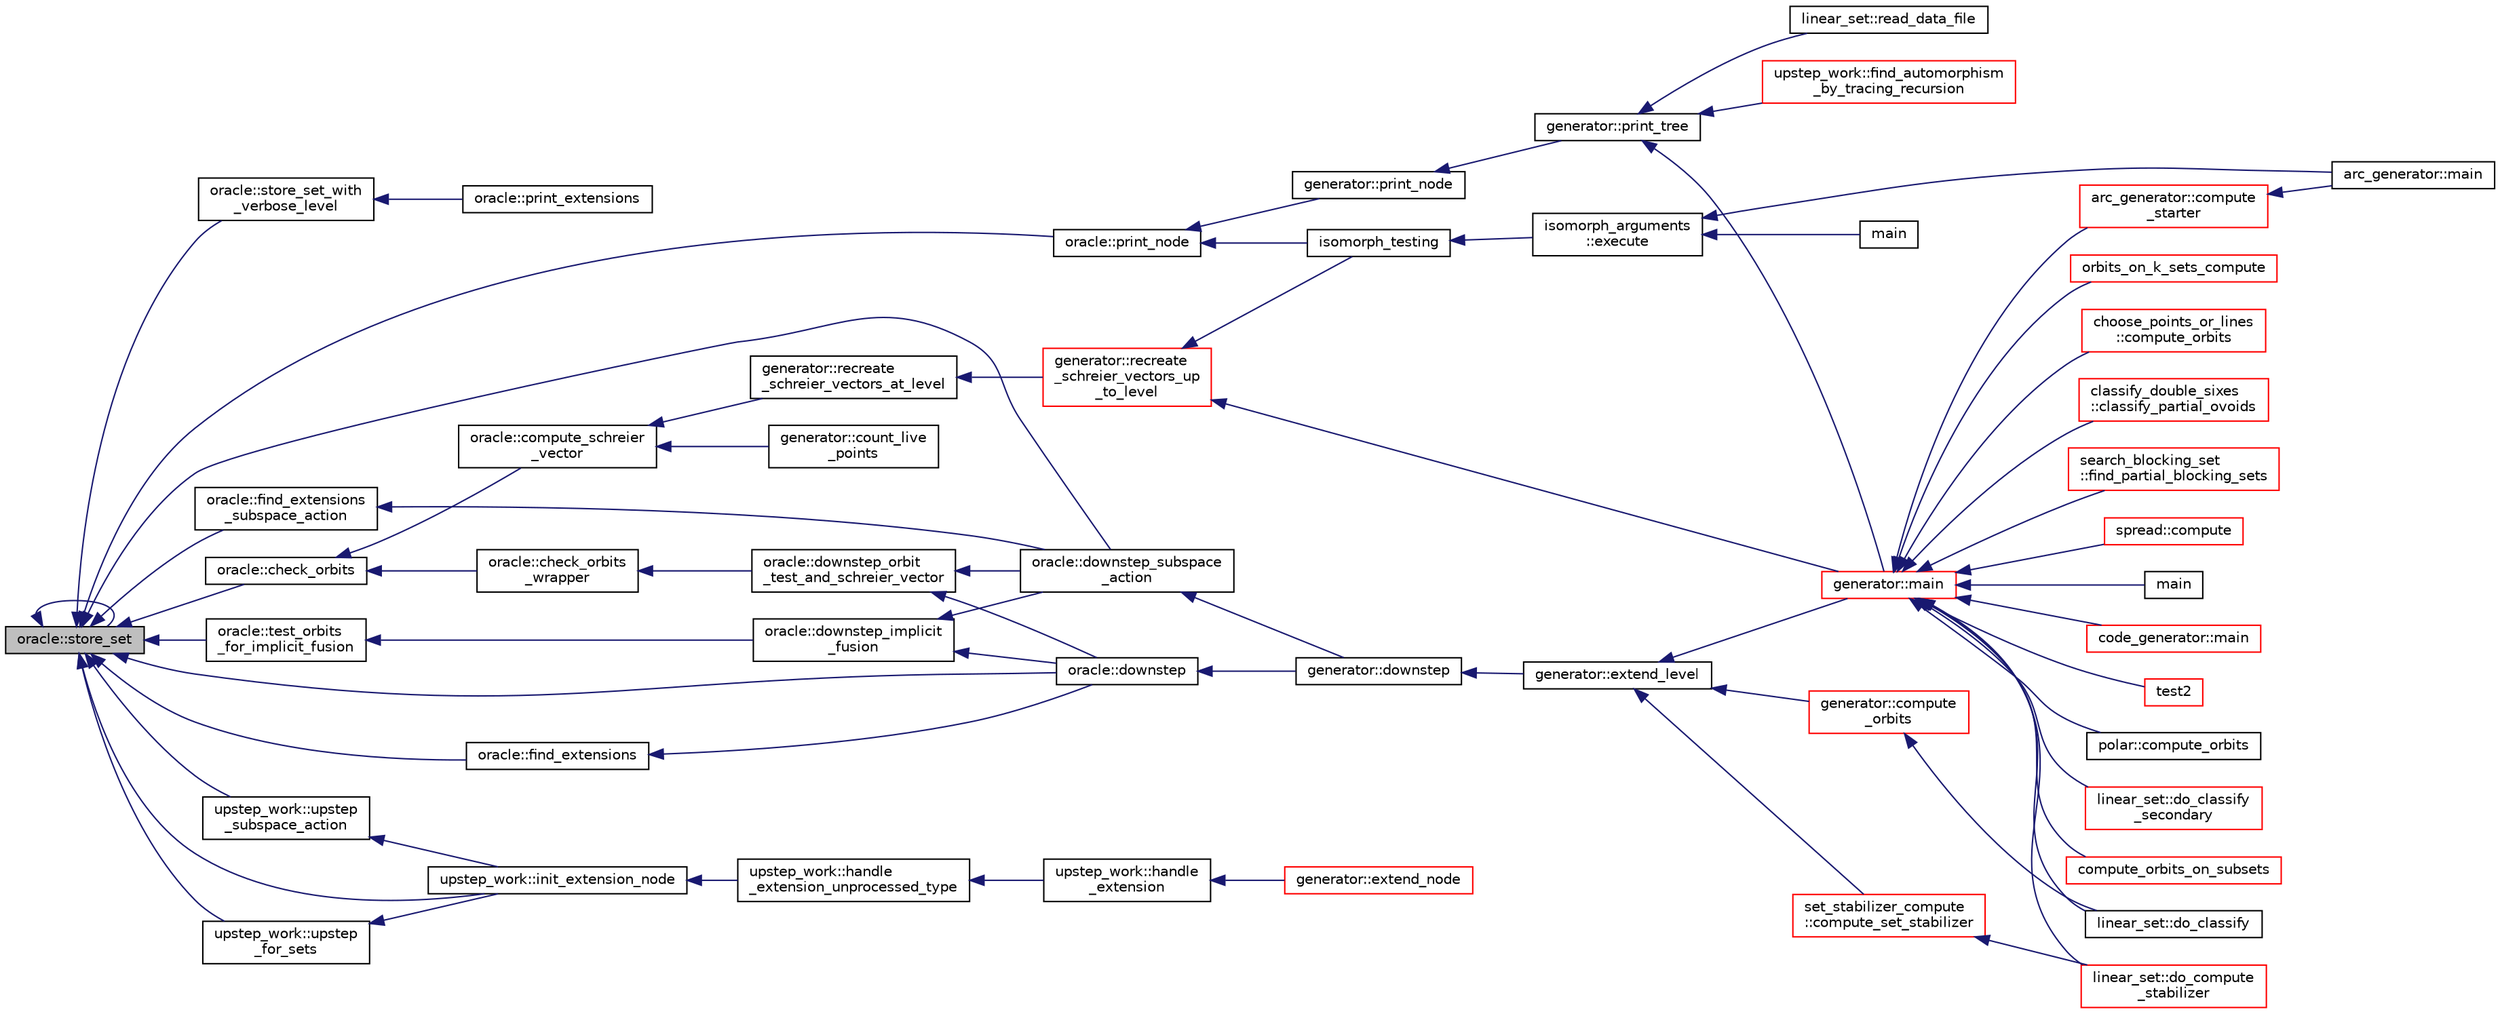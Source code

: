 digraph "oracle::store_set"
{
  edge [fontname="Helvetica",fontsize="10",labelfontname="Helvetica",labelfontsize="10"];
  node [fontname="Helvetica",fontsize="10",shape=record];
  rankdir="LR";
  Node9332 [label="oracle::store_set",height=0.2,width=0.4,color="black", fillcolor="grey75", style="filled", fontcolor="black"];
  Node9332 -> Node9332 [dir="back",color="midnightblue",fontsize="10",style="solid",fontname="Helvetica"];
  Node9332 -> Node9333 [dir="back",color="midnightblue",fontsize="10",style="solid",fontname="Helvetica"];
  Node9333 [label="oracle::store_set_with\l_verbose_level",height=0.2,width=0.4,color="black", fillcolor="white", style="filled",URL="$d7/da7/classoracle.html#af83a814a952e0948650850c980072a15"];
  Node9333 -> Node9334 [dir="back",color="midnightblue",fontsize="10",style="solid",fontname="Helvetica"];
  Node9334 [label="oracle::print_extensions",height=0.2,width=0.4,color="black", fillcolor="white", style="filled",URL="$d7/da7/classoracle.html#a0f52757cf7b3c1bf5c0d96811ac3a858"];
  Node9332 -> Node9335 [dir="back",color="midnightblue",fontsize="10",style="solid",fontname="Helvetica"];
  Node9335 [label="oracle::print_node",height=0.2,width=0.4,color="black", fillcolor="white", style="filled",URL="$d7/da7/classoracle.html#a8df91a7021b0e44a5c535515aa9c2062"];
  Node9335 -> Node9336 [dir="back",color="midnightblue",fontsize="10",style="solid",fontname="Helvetica"];
  Node9336 [label="generator::print_node",height=0.2,width=0.4,color="black", fillcolor="white", style="filled",URL="$d7/d73/classgenerator.html#a1e3711f29fa53013750b2009e549ba49"];
  Node9336 -> Node9337 [dir="back",color="midnightblue",fontsize="10",style="solid",fontname="Helvetica"];
  Node9337 [label="generator::print_tree",height=0.2,width=0.4,color="black", fillcolor="white", style="filled",URL="$d7/d73/classgenerator.html#a4d50a3584d53209baf2bf7d7b9ba31f8"];
  Node9337 -> Node9338 [dir="back",color="midnightblue",fontsize="10",style="solid",fontname="Helvetica"];
  Node9338 [label="linear_set::read_data_file",height=0.2,width=0.4,color="black", fillcolor="white", style="filled",URL="$dd/d86/classlinear__set.html#a9a5cd28cc81be7ee41002b2e3114c2cb"];
  Node9337 -> Node9339 [dir="back",color="midnightblue",fontsize="10",style="solid",fontname="Helvetica"];
  Node9339 [label="generator::main",height=0.2,width=0.4,color="red", fillcolor="white", style="filled",URL="$d7/d73/classgenerator.html#a01abff8e9f231bf0d82e2e8e0061f242"];
  Node9339 -> Node9340 [dir="back",color="midnightblue",fontsize="10",style="solid",fontname="Helvetica"];
  Node9340 [label="main",height=0.2,width=0.4,color="black", fillcolor="white", style="filled",URL="$d2/d11/codes_8h.html#a217dbf8b442f20279ea00b898af96f52"];
  Node9339 -> Node9341 [dir="back",color="midnightblue",fontsize="10",style="solid",fontname="Helvetica"];
  Node9341 [label="code_generator::main",height=0.2,width=0.4,color="red", fillcolor="white", style="filled",URL="$db/d37/classcode__generator.html#ab3cf3a306e4032c2b471ac95321c599f"];
  Node9339 -> Node9343 [dir="back",color="midnightblue",fontsize="10",style="solid",fontname="Helvetica"];
  Node9343 [label="test2",height=0.2,width=0.4,color="red", fillcolor="white", style="filled",URL="$d9/db0/factor__space_8_c.html#a39d73a812e5fd8f1bc111e948368cb10"];
  Node9339 -> Node9345 [dir="back",color="midnightblue",fontsize="10",style="solid",fontname="Helvetica"];
  Node9345 [label="polar::compute_orbits",height=0.2,width=0.4,color="black", fillcolor="white", style="filled",URL="$da/d1c/classpolar.html#ac4c3c4f95d14c74ff4a3ec3f3479a1da"];
  Node9339 -> Node9346 [dir="back",color="midnightblue",fontsize="10",style="solid",fontname="Helvetica"];
  Node9346 [label="linear_set::do_classify",height=0.2,width=0.4,color="black", fillcolor="white", style="filled",URL="$dd/d86/classlinear__set.html#a3eb2dbce7fa8b71901dfc12f288ddd0c"];
  Node9339 -> Node9347 [dir="back",color="midnightblue",fontsize="10",style="solid",fontname="Helvetica"];
  Node9347 [label="linear_set::do_classify\l_secondary",height=0.2,width=0.4,color="red", fillcolor="white", style="filled",URL="$dd/d86/classlinear__set.html#a47eb7f9995f3343abd3bdfbf9a9a9162"];
  Node9339 -> Node9350 [dir="back",color="midnightblue",fontsize="10",style="solid",fontname="Helvetica"];
  Node9350 [label="linear_set::do_compute\l_stabilizer",height=0.2,width=0.4,color="red", fillcolor="white", style="filled",URL="$dd/d86/classlinear__set.html#ae8f58ded28fb5370f4459cca42b7463b"];
  Node9339 -> Node9353 [dir="back",color="midnightblue",fontsize="10",style="solid",fontname="Helvetica"];
  Node9353 [label="compute_orbits_on_subsets",height=0.2,width=0.4,color="red", fillcolor="white", style="filled",URL="$d3/d35/snakes__and__ladders__global_8_c.html#af33697aede0480110b1227f727252637"];
  Node9339 -> Node9371 [dir="back",color="midnightblue",fontsize="10",style="solid",fontname="Helvetica"];
  Node9371 [label="orbits_on_k_sets_compute",height=0.2,width=0.4,color="red", fillcolor="white", style="filled",URL="$d3/d35/snakes__and__ladders__global_8_c.html#a96743526b15703539d544499276aaa71"];
  Node9339 -> Node9382 [dir="back",color="midnightblue",fontsize="10",style="solid",fontname="Helvetica"];
  Node9382 [label="arc_generator::compute\l_starter",height=0.2,width=0.4,color="red", fillcolor="white", style="filled",URL="$d4/d21/classarc__generator.html#aad1dcec3a1c302e743d574bd1ac857d9"];
  Node9382 -> Node9381 [dir="back",color="midnightblue",fontsize="10",style="solid",fontname="Helvetica"];
  Node9381 [label="arc_generator::main",height=0.2,width=0.4,color="black", fillcolor="white", style="filled",URL="$d4/d21/classarc__generator.html#ad80140b51b165dad1fe6ab232be7829a"];
  Node9339 -> Node9387 [dir="back",color="midnightblue",fontsize="10",style="solid",fontname="Helvetica"];
  Node9387 [label="choose_points_or_lines\l::compute_orbits",height=0.2,width=0.4,color="red", fillcolor="white", style="filled",URL="$d6/d75/classchoose__points__or__lines.html#adc353e2d41dc8a39563322c8cdd85f61"];
  Node9339 -> Node9389 [dir="back",color="midnightblue",fontsize="10",style="solid",fontname="Helvetica"];
  Node9389 [label="classify_double_sixes\l::classify_partial_ovoids",height=0.2,width=0.4,color="red", fillcolor="white", style="filled",URL="$dd/d23/classclassify__double__sixes.html#a2253fca143a0e8a3e39655eb05668ae9"];
  Node9339 -> Node9391 [dir="back",color="midnightblue",fontsize="10",style="solid",fontname="Helvetica"];
  Node9391 [label="search_blocking_set\l::find_partial_blocking_sets",height=0.2,width=0.4,color="red", fillcolor="white", style="filled",URL="$dc/d36/classsearch__blocking__set.html#ad3fdb3d356db75a02c406bc9d4e9e9b6"];
  Node9339 -> Node9393 [dir="back",color="midnightblue",fontsize="10",style="solid",fontname="Helvetica"];
  Node9393 [label="spread::compute",height=0.2,width=0.4,color="red", fillcolor="white", style="filled",URL="$da/dc1/classspread.html#a9674466d3e03b8dad79882299c638a21"];
  Node9337 -> Node9399 [dir="back",color="midnightblue",fontsize="10",style="solid",fontname="Helvetica"];
  Node9399 [label="upstep_work::find_automorphism\l_by_tracing_recursion",height=0.2,width=0.4,color="red", fillcolor="white", style="filled",URL="$d2/dd6/classupstep__work.html#a621a83906c4c31d4de34963f6eaa668d"];
  Node9335 -> Node9417 [dir="back",color="midnightblue",fontsize="10",style="solid",fontname="Helvetica"];
  Node9417 [label="isomorph_testing",height=0.2,width=0.4,color="black", fillcolor="white", style="filled",URL="$d4/d7e/isomorph__global_8_c.html#a5a73cbe9f89c4727f086482ee2d238f9"];
  Node9417 -> Node9379 [dir="back",color="midnightblue",fontsize="10",style="solid",fontname="Helvetica"];
  Node9379 [label="isomorph_arguments\l::execute",height=0.2,width=0.4,color="black", fillcolor="white", style="filled",URL="$d5/de4/classisomorph__arguments.html#aa85e472d14906abdd5672dc66027583e"];
  Node9379 -> Node9380 [dir="back",color="midnightblue",fontsize="10",style="solid",fontname="Helvetica"];
  Node9380 [label="main",height=0.2,width=0.4,color="black", fillcolor="white", style="filled",URL="$d1/d5e/blt__main_8_c.html#a217dbf8b442f20279ea00b898af96f52"];
  Node9379 -> Node9381 [dir="back",color="midnightblue",fontsize="10",style="solid",fontname="Helvetica"];
  Node9332 -> Node9418 [dir="back",color="midnightblue",fontsize="10",style="solid",fontname="Helvetica"];
  Node9418 [label="oracle::downstep",height=0.2,width=0.4,color="black", fillcolor="white", style="filled",URL="$d7/da7/classoracle.html#a4fbc6710b45e5af5c2fb5bc3aa6d3bb1"];
  Node9418 -> Node9419 [dir="back",color="midnightblue",fontsize="10",style="solid",fontname="Helvetica"];
  Node9419 [label="generator::downstep",height=0.2,width=0.4,color="black", fillcolor="white", style="filled",URL="$d7/d73/classgenerator.html#ad90bc284af0b5f5beae960a0bd7a5b43"];
  Node9419 -> Node9407 [dir="back",color="midnightblue",fontsize="10",style="solid",fontname="Helvetica"];
  Node9407 [label="generator::extend_level",height=0.2,width=0.4,color="black", fillcolor="white", style="filled",URL="$d7/d73/classgenerator.html#a91b84d80ccec0cd2136bc221c30e0f8e"];
  Node9407 -> Node9408 [dir="back",color="midnightblue",fontsize="10",style="solid",fontname="Helvetica"];
  Node9408 [label="set_stabilizer_compute\l::compute_set_stabilizer",height=0.2,width=0.4,color="red", fillcolor="white", style="filled",URL="$d8/dc6/classset__stabilizer__compute.html#ad4f92074322e98c7cd0ed5d4f8486b76"];
  Node9408 -> Node9350 [dir="back",color="midnightblue",fontsize="10",style="solid",fontname="Helvetica"];
  Node9407 -> Node9413 [dir="back",color="midnightblue",fontsize="10",style="solid",fontname="Helvetica"];
  Node9413 [label="generator::compute\l_orbits",height=0.2,width=0.4,color="red", fillcolor="white", style="filled",URL="$d7/d73/classgenerator.html#a23989bc20ecaaed39c4119c758367f40"];
  Node9413 -> Node9346 [dir="back",color="midnightblue",fontsize="10",style="solid",fontname="Helvetica"];
  Node9407 -> Node9339 [dir="back",color="midnightblue",fontsize="10",style="solid",fontname="Helvetica"];
  Node9332 -> Node9420 [dir="back",color="midnightblue",fontsize="10",style="solid",fontname="Helvetica"];
  Node9420 [label="oracle::find_extensions",height=0.2,width=0.4,color="black", fillcolor="white", style="filled",URL="$d7/da7/classoracle.html#a29c6e823f3246d61a0f8c0f18f13c6df"];
  Node9420 -> Node9418 [dir="back",color="midnightblue",fontsize="10",style="solid",fontname="Helvetica"];
  Node9332 -> Node9421 [dir="back",color="midnightblue",fontsize="10",style="solid",fontname="Helvetica"];
  Node9421 [label="oracle::test_orbits\l_for_implicit_fusion",height=0.2,width=0.4,color="black", fillcolor="white", style="filled",URL="$d7/da7/classoracle.html#adea7f6e638a119f01b378f4f4786c965"];
  Node9421 -> Node9422 [dir="back",color="midnightblue",fontsize="10",style="solid",fontname="Helvetica"];
  Node9422 [label="oracle::downstep_implicit\l_fusion",height=0.2,width=0.4,color="black", fillcolor="white", style="filled",URL="$d7/da7/classoracle.html#ae005e5c6d24107f3ca3462ffb94e379e"];
  Node9422 -> Node9418 [dir="back",color="midnightblue",fontsize="10",style="solid",fontname="Helvetica"];
  Node9422 -> Node9423 [dir="back",color="midnightblue",fontsize="10",style="solid",fontname="Helvetica"];
  Node9423 [label="oracle::downstep_subspace\l_action",height=0.2,width=0.4,color="black", fillcolor="white", style="filled",URL="$d7/da7/classoracle.html#a26f568b84b1ca2c24f619278ac88c407"];
  Node9423 -> Node9419 [dir="back",color="midnightblue",fontsize="10",style="solid",fontname="Helvetica"];
  Node9332 -> Node9424 [dir="back",color="midnightblue",fontsize="10",style="solid",fontname="Helvetica"];
  Node9424 [label="oracle::check_orbits",height=0.2,width=0.4,color="black", fillcolor="white", style="filled",URL="$d7/da7/classoracle.html#a7046977fe379fb4218af655634caa958"];
  Node9424 -> Node9425 [dir="back",color="midnightblue",fontsize="10",style="solid",fontname="Helvetica"];
  Node9425 [label="oracle::compute_schreier\l_vector",height=0.2,width=0.4,color="black", fillcolor="white", style="filled",URL="$d7/da7/classoracle.html#a1ba7d398b51ed70f89b5ea54adb7b089"];
  Node9425 -> Node9426 [dir="back",color="midnightblue",fontsize="10",style="solid",fontname="Helvetica"];
  Node9426 [label="generator::recreate\l_schreier_vectors_at_level",height=0.2,width=0.4,color="black", fillcolor="white", style="filled",URL="$d7/d73/classgenerator.html#a7d190e196e7c9721c4135f40f01d922f"];
  Node9426 -> Node9427 [dir="back",color="midnightblue",fontsize="10",style="solid",fontname="Helvetica"];
  Node9427 [label="generator::recreate\l_schreier_vectors_up\l_to_level",height=0.2,width=0.4,color="red", fillcolor="white", style="filled",URL="$d7/d73/classgenerator.html#a2ca7599e91bb012d41153aec95f081f7"];
  Node9427 -> Node9339 [dir="back",color="midnightblue",fontsize="10",style="solid",fontname="Helvetica"];
  Node9427 -> Node9417 [dir="back",color="midnightblue",fontsize="10",style="solid",fontname="Helvetica"];
  Node9425 -> Node9433 [dir="back",color="midnightblue",fontsize="10",style="solid",fontname="Helvetica"];
  Node9433 [label="generator::count_live\l_points",height=0.2,width=0.4,color="black", fillcolor="white", style="filled",URL="$d7/d73/classgenerator.html#a69c137b9ff2a32106eaaee315dee28ce"];
  Node9424 -> Node9434 [dir="back",color="midnightblue",fontsize="10",style="solid",fontname="Helvetica"];
  Node9434 [label="oracle::check_orbits\l_wrapper",height=0.2,width=0.4,color="black", fillcolor="white", style="filled",URL="$d7/da7/classoracle.html#ad44ea4b6d3c607879221f41944d02f73"];
  Node9434 -> Node9435 [dir="back",color="midnightblue",fontsize="10",style="solid",fontname="Helvetica"];
  Node9435 [label="oracle::downstep_orbit\l_test_and_schreier_vector",height=0.2,width=0.4,color="black", fillcolor="white", style="filled",URL="$d7/da7/classoracle.html#a140c3df3ca2f645e364b5cd644c088ab"];
  Node9435 -> Node9418 [dir="back",color="midnightblue",fontsize="10",style="solid",fontname="Helvetica"];
  Node9435 -> Node9423 [dir="back",color="midnightblue",fontsize="10",style="solid",fontname="Helvetica"];
  Node9332 -> Node9423 [dir="back",color="midnightblue",fontsize="10",style="solid",fontname="Helvetica"];
  Node9332 -> Node9436 [dir="back",color="midnightblue",fontsize="10",style="solid",fontname="Helvetica"];
  Node9436 [label="oracle::find_extensions\l_subspace_action",height=0.2,width=0.4,color="black", fillcolor="white", style="filled",URL="$d7/da7/classoracle.html#a7fde1637fd91cd998a4857c135a6c512"];
  Node9436 -> Node9423 [dir="back",color="midnightblue",fontsize="10",style="solid",fontname="Helvetica"];
  Node9332 -> Node9402 [dir="back",color="midnightblue",fontsize="10",style="solid",fontname="Helvetica"];
  Node9402 [label="upstep_work::init_extension_node",height=0.2,width=0.4,color="black", fillcolor="white", style="filled",URL="$d2/dd6/classupstep__work.html#ad74931a4c6dc97102d405a755433297d"];
  Node9402 -> Node9403 [dir="back",color="midnightblue",fontsize="10",style="solid",fontname="Helvetica"];
  Node9403 [label="upstep_work::handle\l_extension_unprocessed_type",height=0.2,width=0.4,color="black", fillcolor="white", style="filled",URL="$d2/dd6/classupstep__work.html#a4687dfab87eb7d0646cb79008dd3d32d"];
  Node9403 -> Node9404 [dir="back",color="midnightblue",fontsize="10",style="solid",fontname="Helvetica"];
  Node9404 [label="upstep_work::handle\l_extension",height=0.2,width=0.4,color="black", fillcolor="white", style="filled",URL="$d2/dd6/classupstep__work.html#ad8ba22a74e9884f92e11340b24e6a6d6"];
  Node9404 -> Node9405 [dir="back",color="midnightblue",fontsize="10",style="solid",fontname="Helvetica"];
  Node9405 [label="generator::extend_node",height=0.2,width=0.4,color="red", fillcolor="white", style="filled",URL="$d7/d73/classgenerator.html#ac71fa071cf218f54cdd9306a541744ae"];
  Node9332 -> Node9401 [dir="back",color="midnightblue",fontsize="10",style="solid",fontname="Helvetica"];
  Node9401 [label="upstep_work::upstep\l_for_sets",height=0.2,width=0.4,color="black", fillcolor="white", style="filled",URL="$d2/dd6/classupstep__work.html#acbfe3d5e23c38c3dc8f5908e0bc5bf1b"];
  Node9401 -> Node9402 [dir="back",color="midnightblue",fontsize="10",style="solid",fontname="Helvetica"];
  Node9332 -> Node9415 [dir="back",color="midnightblue",fontsize="10",style="solid",fontname="Helvetica"];
  Node9415 [label="upstep_work::upstep\l_subspace_action",height=0.2,width=0.4,color="black", fillcolor="white", style="filled",URL="$d2/dd6/classupstep__work.html#afd45c862c93f460a2e523f074d024529"];
  Node9415 -> Node9402 [dir="back",color="midnightblue",fontsize="10",style="solid",fontname="Helvetica"];
}
